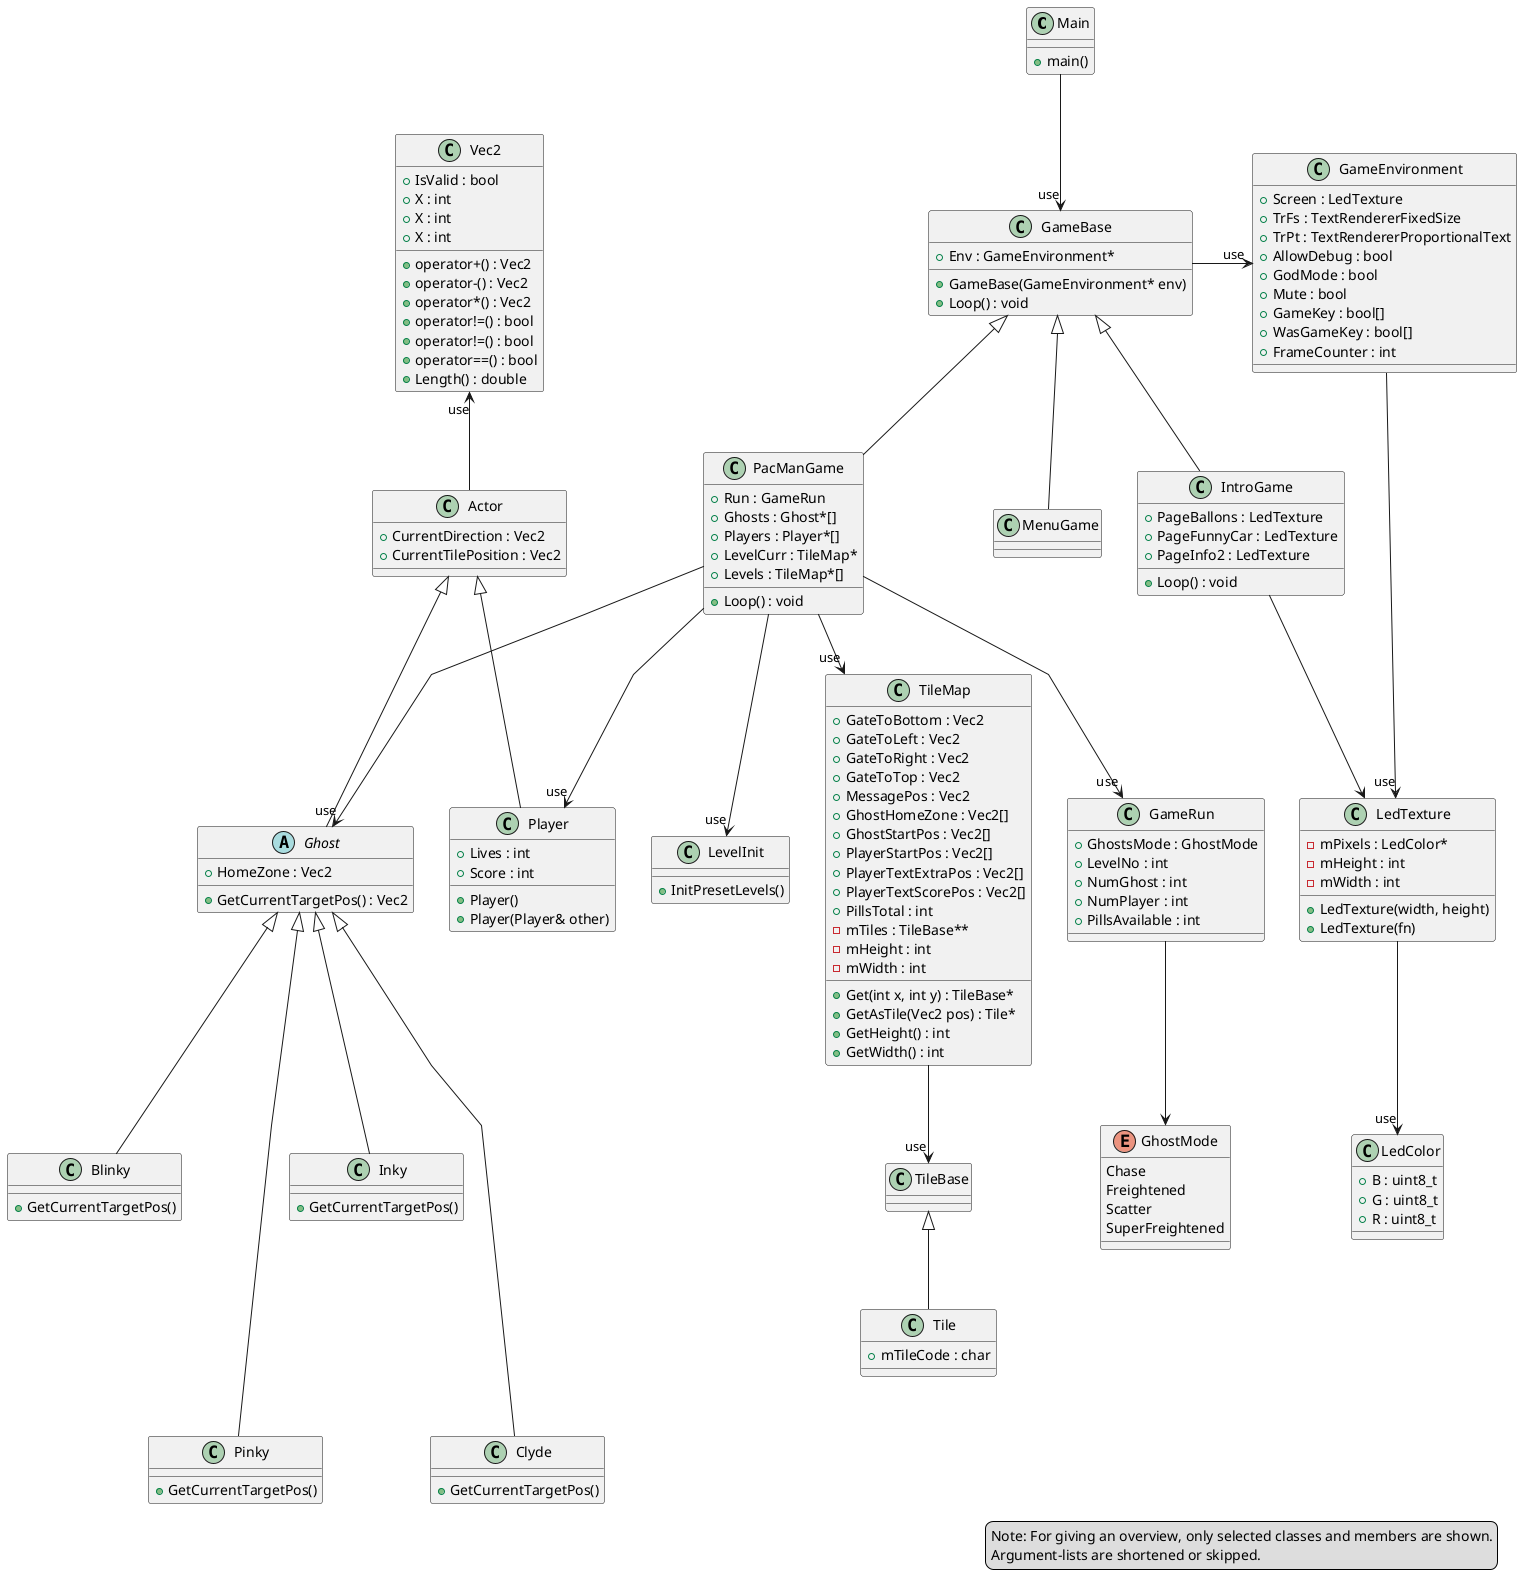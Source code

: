 @startuml

skinparam linetype polyline

class Main {
    + main()
}

class GameEnvironment {
	+Screen : LedTexture
	+TrFs : TextRendererFixedSize
	+TrPt : TextRendererProportionalText
	+AllowDebug : bool
	+GodMode : bool
	+Mute : bool
	+GameKey : bool[]
	+WasGameKey : bool[]
	+FrameCounter : int
}

' Main --> "use" GameEnvironment

class GameBase {
	+GameBase(GameEnvironment* env)
	+Env : GameEnvironment*
	+Loop() : void
}

Main --> "use" GameBase

GameBase -right-> "use" GameEnvironment

enum GhostMode {
	Chase
	Freightened
	Scatter
	SuperFreightened
}

class GameRun {
	+GhostsMode : GhostMode
	+LevelNo : int
	+NumGhost : int
	+NumPlayer : int
	+PillsAvailable : int
}

GameRun --> GhostMode

class LevelInit {
	+InitPresetLevels()
}

class PacManGame {
	+Run : GameRun
	+Ghosts : Ghost*[]
	+Players : Player*[]
	+LevelCurr : TileMap*
	+Levels : TileMap*[]
	+Loop() : void
}

PacManGame --> "use" LevelInit

PacManGame --> "use" GameRun

PacManGame --> "use" Ghost

PacManGame --> "use" Player

PacManGame -up-|> GameBase

class IntroGame {
	+PageBallons : LedTexture
	+PageFunnyCar : LedTexture
	+PageInfo2 : LedTexture
	+Loop() : void
}

IntroGame -up-|> GameBase

IntroGame --> LedTexture

class MenuGame {
}

MenuGame -up-|> GameBase

class Vec2 {
	+operator+() : Vec2
	+operator-() : Vec2
	+operator*() : Vec2
	+IsValid : bool
	+operator!=() : bool
	+operator!=() : bool
	+operator==() : bool
	+Length() : double
	+X : int
	+X : int
	+X : int
}

class Actor {
	+CurrentDirection : Vec2
	+CurrentTilePosition : Vec2
}

Actor -up-> "use" Vec2

abstract class Ghost {
	+HomeZone : Vec2
	+GetCurrentTargetPos() : Vec2
}

Ghost -up-|> Actor

class Blinky {
	+GetCurrentTargetPos()
}

class Pinky {
	+GetCurrentTargetPos()
}

class Inky {
	+GetCurrentTargetPos()
}

class Clyde {
	+GetCurrentTargetPos()
}

Blinky -up-|> Ghost
Pinky --up--|> Ghost
Inky -up-|> Ghost
Clyde --up--|> Ghost

class Player {
	+Player()
	+Player(Player& other)
	+Lives : int
	+Score : int
}

Player -up-|> Actor

class TileMap {
	+Get(int x, int y) : TileBase*
	+GetAsTile(Vec2 pos) : Tile*
	+GateToBottom : Vec2
	+GateToLeft : Vec2
	+GateToRight : Vec2
	+GateToTop : Vec2
	+MessagePos : Vec2
	+GhostHomeZone : Vec2[]
	+GhostStartPos : Vec2[]
	+PlayerStartPos : Vec2[]
	+PlayerTextExtraPos : Vec2[]
	+PlayerTextScorePos : Vec2[]
	+GetHeight() : int
	+GetWidth() : int
	+PillsTotal : int
	-mTiles : TileBase**
	-mHeight : int
	-mWidth : int
}

' TileMap -up-> "use" Vec2

PacManGame --> "use" TileMap

class TileBase {
}

class Tile {
	+mTileCode : char
}

Tile -up-|> TileBase

TileMap --> "use" TileBase

class LedColor {
	+B : uint8_t
	+G : uint8_t
	+R : uint8_t
}

class LedTexture {
	+LedTexture(width, height)
	+LedTexture(fn)
	-mPixels : LedColor*
	-mHeight : int
	-mWidth : int
}

LedTexture --> "use" LedColor

GameEnvironment --> "use" LedTexture

legend right
  Note: For giving an overview, only selected classes and members are shown.
  Argument-lists are shortened or skipped.
endlegend

@enduml